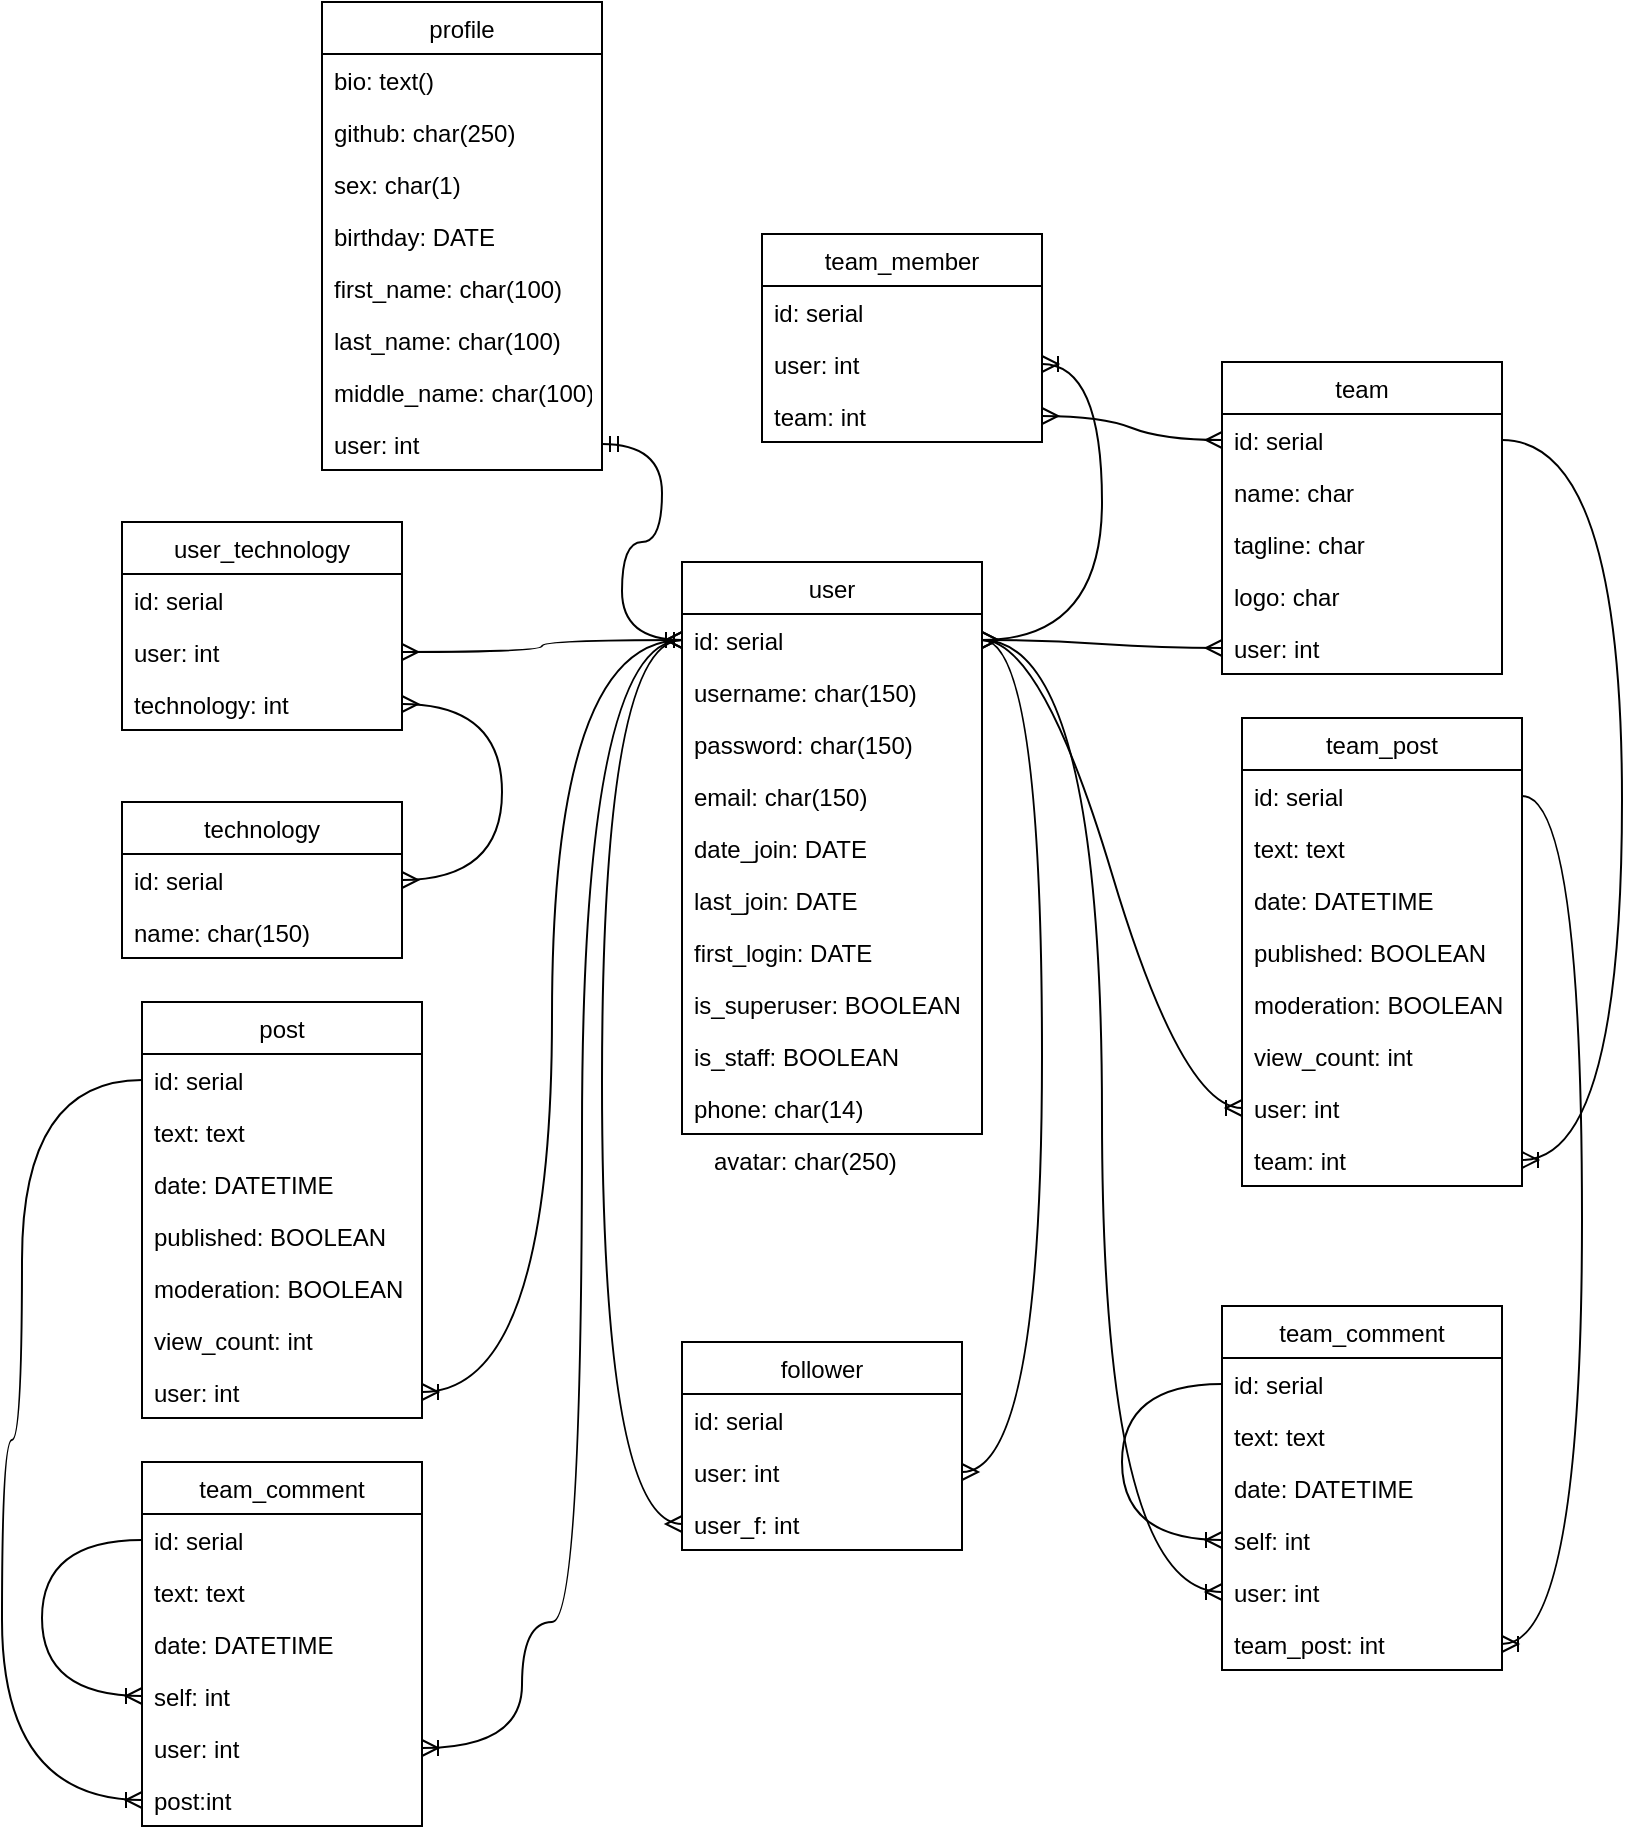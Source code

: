 <mxfile version="20.5.1" type="github">
  <diagram name="Page-1" id="c4acf3e9-155e-7222-9cf6-157b1a14988f">
    <mxGraphModel dx="1422" dy="1886" grid="1" gridSize="10" guides="1" tooltips="1" connect="1" arrows="1" fold="1" page="1" pageScale="1" pageWidth="850" pageHeight="1100" background="none" math="0" shadow="0">
      <root>
        <mxCell id="0" />
        <mxCell id="1" parent="0" />
        <object label="user" avatar="char(250)" id="QT2d1rO1spnCva16nApe-1">
          <mxCell style="swimlane;fontStyle=0;childLayout=stackLayout;horizontal=1;startSize=26;fillColor=none;horizontalStack=0;resizeParent=1;resizeParentMax=0;resizeLast=0;collapsible=1;marginBottom=0;" parent="1" vertex="1">
            <mxGeometry x="360" y="60" width="150" height="286" as="geometry" />
          </mxCell>
        </object>
        <mxCell id="QT2d1rO1spnCva16nApe-2" value="id: serial" style="text;strokeColor=none;fillColor=none;align=left;verticalAlign=top;spacingLeft=4;spacingRight=4;overflow=hidden;rotatable=0;points=[[0,0.5],[1,0.5]];portConstraint=eastwest;" parent="QT2d1rO1spnCva16nApe-1" vertex="1">
          <mxGeometry y="26" width="150" height="26" as="geometry" />
        </mxCell>
        <mxCell id="QT2d1rO1spnCva16nApe-3" value="username: char(150)" style="text;strokeColor=none;fillColor=none;align=left;verticalAlign=top;spacingLeft=4;spacingRight=4;overflow=hidden;rotatable=0;points=[[0,0.5],[1,0.5]];portConstraint=eastwest;" parent="QT2d1rO1spnCva16nApe-1" vertex="1">
          <mxGeometry y="52" width="150" height="26" as="geometry" />
        </mxCell>
        <mxCell id="XUlkwa4qAk9UDVguBRfK-6" value="password: char(150)" style="text;strokeColor=none;fillColor=none;align=left;verticalAlign=top;spacingLeft=4;spacingRight=4;overflow=hidden;rotatable=0;points=[[0,0.5],[1,0.5]];portConstraint=eastwest;" parent="QT2d1rO1spnCva16nApe-1" vertex="1">
          <mxGeometry y="78" width="150" height="26" as="geometry" />
        </mxCell>
        <mxCell id="XUlkwa4qAk9UDVguBRfK-8" value="email: char(150)" style="text;strokeColor=none;fillColor=none;align=left;verticalAlign=top;spacingLeft=4;spacingRight=4;overflow=hidden;rotatable=0;points=[[0,0.5],[1,0.5]];portConstraint=eastwest;" parent="QT2d1rO1spnCva16nApe-1" vertex="1">
          <mxGeometry y="104" width="150" height="26" as="geometry" />
        </mxCell>
        <mxCell id="XUlkwa4qAk9UDVguBRfK-7" value="date_join: DATE" style="text;strokeColor=none;fillColor=none;align=left;verticalAlign=top;spacingLeft=4;spacingRight=4;overflow=hidden;rotatable=0;points=[[0,0.5],[1,0.5]];portConstraint=eastwest;" parent="QT2d1rO1spnCva16nApe-1" vertex="1">
          <mxGeometry y="130" width="150" height="26" as="geometry" />
        </mxCell>
        <mxCell id="XUlkwa4qAk9UDVguBRfK-5" value="last_join: DATE" style="text;strokeColor=none;fillColor=none;align=left;verticalAlign=top;spacingLeft=4;spacingRight=4;overflow=hidden;rotatable=0;points=[[0,0.5],[1,0.5]];portConstraint=eastwest;" parent="QT2d1rO1spnCva16nApe-1" vertex="1">
          <mxGeometry y="156" width="150" height="26" as="geometry" />
        </mxCell>
        <mxCell id="XUlkwa4qAk9UDVguBRfK-4" value="first_login: DATE" style="text;strokeColor=none;fillColor=none;align=left;verticalAlign=top;spacingLeft=4;spacingRight=4;overflow=hidden;rotatable=0;points=[[0,0.5],[1,0.5]];portConstraint=eastwest;" parent="QT2d1rO1spnCva16nApe-1" vertex="1">
          <mxGeometry y="182" width="150" height="26" as="geometry" />
        </mxCell>
        <mxCell id="XUlkwa4qAk9UDVguBRfK-13" value="is_superuser: BOOLEAN" style="text;strokeColor=none;fillColor=none;align=left;verticalAlign=top;spacingLeft=4;spacingRight=4;overflow=hidden;rotatable=0;points=[[0,0.5],[1,0.5]];portConstraint=eastwest;" parent="QT2d1rO1spnCva16nApe-1" vertex="1">
          <mxGeometry y="208" width="150" height="26" as="geometry" />
        </mxCell>
        <mxCell id="XUlkwa4qAk9UDVguBRfK-12" value="is_staff: BOOLEAN" style="text;strokeColor=none;fillColor=none;align=left;verticalAlign=top;spacingLeft=4;spacingRight=4;overflow=hidden;rotatable=0;points=[[0,0.5],[1,0.5]];portConstraint=eastwest;" parent="QT2d1rO1spnCva16nApe-1" vertex="1">
          <mxGeometry y="234" width="150" height="26" as="geometry" />
        </mxCell>
        <mxCell id="XUlkwa4qAk9UDVguBRfK-11" value="phone: char(14)" style="text;strokeColor=none;fillColor=none;align=left;verticalAlign=top;spacingLeft=4;spacingRight=4;overflow=hidden;rotatable=0;points=[[0,0.5],[1,0.5]];portConstraint=eastwest;" parent="QT2d1rO1spnCva16nApe-1" vertex="1">
          <mxGeometry y="260" width="150" height="26" as="geometry" />
        </mxCell>
        <mxCell id="bsMIrbHfjoFy4DHhYpys-3" value="profile" style="swimlane;fontStyle=0;childLayout=stackLayout;horizontal=1;startSize=26;fillColor=none;horizontalStack=0;resizeParent=1;resizeParentMax=0;resizeLast=0;collapsible=1;marginBottom=0;" parent="1" vertex="1">
          <mxGeometry x="180" y="-220" width="140" height="234" as="geometry" />
        </mxCell>
        <mxCell id="bsMIrbHfjoFy4DHhYpys-4" value="bio: text()" style="text;strokeColor=none;fillColor=none;align=left;verticalAlign=top;spacingLeft=4;spacingRight=4;overflow=hidden;rotatable=0;points=[[0,0.5],[1,0.5]];portConstraint=eastwest;" parent="bsMIrbHfjoFy4DHhYpys-3" vertex="1">
          <mxGeometry y="26" width="140" height="26" as="geometry" />
        </mxCell>
        <mxCell id="bsMIrbHfjoFy4DHhYpys-5" value="github: char(250)" style="text;strokeColor=none;fillColor=none;align=left;verticalAlign=top;spacingLeft=4;spacingRight=4;overflow=hidden;rotatable=0;points=[[0,0.5],[1,0.5]];portConstraint=eastwest;" parent="bsMIrbHfjoFy4DHhYpys-3" vertex="1">
          <mxGeometry y="52" width="140" height="26" as="geometry" />
        </mxCell>
        <mxCell id="bsMIrbHfjoFy4DHhYpys-7" value="sex: char(1)" style="text;strokeColor=none;fillColor=none;align=left;verticalAlign=top;spacingLeft=4;spacingRight=4;overflow=hidden;rotatable=0;points=[[0,0.5],[1,0.5]];portConstraint=eastwest;" parent="bsMIrbHfjoFy4DHhYpys-3" vertex="1">
          <mxGeometry y="78" width="140" height="26" as="geometry" />
        </mxCell>
        <mxCell id="bsMIrbHfjoFy4DHhYpys-11" value="birthday: DATE" style="text;strokeColor=none;fillColor=none;align=left;verticalAlign=top;spacingLeft=4;spacingRight=4;overflow=hidden;rotatable=0;points=[[0,0.5],[1,0.5]];portConstraint=eastwest;" parent="bsMIrbHfjoFy4DHhYpys-3" vertex="1">
          <mxGeometry y="104" width="140" height="26" as="geometry" />
        </mxCell>
        <mxCell id="bsMIrbHfjoFy4DHhYpys-13" value="first_name: char(100)" style="text;strokeColor=none;fillColor=none;align=left;verticalAlign=top;spacingLeft=4;spacingRight=4;overflow=hidden;rotatable=0;points=[[0,0.5],[1,0.5]];portConstraint=eastwest;" parent="bsMIrbHfjoFy4DHhYpys-3" vertex="1">
          <mxGeometry y="130" width="140" height="26" as="geometry" />
        </mxCell>
        <mxCell id="bsMIrbHfjoFy4DHhYpys-12" value="last_name: char(100)" style="text;strokeColor=none;fillColor=none;align=left;verticalAlign=top;spacingLeft=4;spacingRight=4;overflow=hidden;rotatable=0;points=[[0,0.5],[1,0.5]];portConstraint=eastwest;" parent="bsMIrbHfjoFy4DHhYpys-3" vertex="1">
          <mxGeometry y="156" width="140" height="26" as="geometry" />
        </mxCell>
        <mxCell id="bsMIrbHfjoFy4DHhYpys-8" value="middle_name: char(100)" style="text;strokeColor=none;fillColor=none;align=left;verticalAlign=top;spacingLeft=4;spacingRight=4;overflow=hidden;rotatable=0;points=[[0,0.5],[1,0.5]];portConstraint=eastwest;" parent="bsMIrbHfjoFy4DHhYpys-3" vertex="1">
          <mxGeometry y="182" width="140" height="26" as="geometry" />
        </mxCell>
        <mxCell id="bsMIrbHfjoFy4DHhYpys-6" value="user: int" style="text;strokeColor=none;fillColor=none;align=left;verticalAlign=top;spacingLeft=4;spacingRight=4;overflow=hidden;rotatable=0;points=[[0,0.5],[1,0.5]];portConstraint=eastwest;" parent="bsMIrbHfjoFy4DHhYpys-3" vertex="1">
          <mxGeometry y="208" width="140" height="26" as="geometry" />
        </mxCell>
        <mxCell id="bsMIrbHfjoFy4DHhYpys-14" value="user_technology" style="swimlane;fontStyle=0;childLayout=stackLayout;horizontal=1;startSize=26;fillColor=none;horizontalStack=0;resizeParent=1;resizeParentMax=0;resizeLast=0;collapsible=1;marginBottom=0;" parent="1" vertex="1">
          <mxGeometry x="80" y="40" width="140" height="104" as="geometry" />
        </mxCell>
        <mxCell id="bsMIrbHfjoFy4DHhYpys-15" value="id: serial" style="text;strokeColor=none;fillColor=none;align=left;verticalAlign=top;spacingLeft=4;spacingRight=4;overflow=hidden;rotatable=0;points=[[0,0.5],[1,0.5]];portConstraint=eastwest;" parent="bsMIrbHfjoFy4DHhYpys-14" vertex="1">
          <mxGeometry y="26" width="140" height="26" as="geometry" />
        </mxCell>
        <mxCell id="bsMIrbHfjoFy4DHhYpys-16" value="user: int" style="text;strokeColor=none;fillColor=none;align=left;verticalAlign=top;spacingLeft=4;spacingRight=4;overflow=hidden;rotatable=0;points=[[0,0.5],[1,0.5]];portConstraint=eastwest;" parent="bsMIrbHfjoFy4DHhYpys-14" vertex="1">
          <mxGeometry y="52" width="140" height="26" as="geometry" />
        </mxCell>
        <mxCell id="bsMIrbHfjoFy4DHhYpys-17" value="technology: int" style="text;strokeColor=none;fillColor=none;align=left;verticalAlign=top;spacingLeft=4;spacingRight=4;overflow=hidden;rotatable=0;points=[[0,0.5],[1,0.5]];portConstraint=eastwest;" parent="bsMIrbHfjoFy4DHhYpys-14" vertex="1">
          <mxGeometry y="78" width="140" height="26" as="geometry" />
        </mxCell>
        <mxCell id="bsMIrbHfjoFy4DHhYpys-18" value="technology" style="swimlane;fontStyle=0;childLayout=stackLayout;horizontal=1;startSize=26;fillColor=none;horizontalStack=0;resizeParent=1;resizeParentMax=0;resizeLast=0;collapsible=1;marginBottom=0;" parent="1" vertex="1">
          <mxGeometry x="80" y="180" width="140" height="78" as="geometry" />
        </mxCell>
        <mxCell id="bsMIrbHfjoFy4DHhYpys-19" value="id: serial" style="text;strokeColor=none;fillColor=none;align=left;verticalAlign=top;spacingLeft=4;spacingRight=4;overflow=hidden;rotatable=0;points=[[0,0.5],[1,0.5]];portConstraint=eastwest;" parent="bsMIrbHfjoFy4DHhYpys-18" vertex="1">
          <mxGeometry y="26" width="140" height="26" as="geometry" />
        </mxCell>
        <mxCell id="bsMIrbHfjoFy4DHhYpys-20" value="name: char(150)" style="text;strokeColor=none;fillColor=none;align=left;verticalAlign=top;spacingLeft=4;spacingRight=4;overflow=hidden;rotatable=0;points=[[0,0.5],[1,0.5]];portConstraint=eastwest;" parent="bsMIrbHfjoFy4DHhYpys-18" vertex="1">
          <mxGeometry y="52" width="140" height="26" as="geometry" />
        </mxCell>
        <mxCell id="bsMIrbHfjoFy4DHhYpys-24" value="" style="edgeStyle=orthogonalEdgeStyle;fontSize=12;html=1;endArrow=ERmany;startArrow=ERmany;rounded=0;exitX=1;exitY=0.5;exitDx=0;exitDy=0;curved=1;" parent="1" source="bsMIrbHfjoFy4DHhYpys-19" target="bsMIrbHfjoFy4DHhYpys-17" edge="1">
          <mxGeometry width="100" height="100" relative="1" as="geometry">
            <mxPoint x="190" y="262" as="sourcePoint" />
            <mxPoint x="290" y="162" as="targetPoint" />
            <Array as="points">
              <mxPoint x="270" y="219" />
              <mxPoint x="270" y="131" />
            </Array>
          </mxGeometry>
        </mxCell>
        <mxCell id="bsMIrbHfjoFy4DHhYpys-29" value="" style="edgeStyle=orthogonalEdgeStyle;fontSize=12;html=1;endArrow=ERmany;startArrow=ERmany;rounded=0;curved=1;" parent="1" source="bsMIrbHfjoFy4DHhYpys-16" target="QT2d1rO1spnCva16nApe-2" edge="1">
          <mxGeometry width="100" height="100" relative="1" as="geometry">
            <mxPoint x="380" y="190" as="sourcePoint" />
            <mxPoint x="480" y="90" as="targetPoint" />
          </mxGeometry>
        </mxCell>
        <mxCell id="oiJIwe3zdlfVZAw_WxB4-13" value="follower" style="swimlane;fontStyle=0;childLayout=stackLayout;horizontal=1;startSize=26;fillColor=none;horizontalStack=0;resizeParent=1;resizeParentMax=0;resizeLast=0;collapsible=1;marginBottom=0;" vertex="1" parent="1">
          <mxGeometry x="360" y="450" width="140" height="104" as="geometry" />
        </mxCell>
        <mxCell id="oiJIwe3zdlfVZAw_WxB4-14" value="id: serial" style="text;strokeColor=none;fillColor=none;align=left;verticalAlign=top;spacingLeft=4;spacingRight=4;overflow=hidden;rotatable=0;points=[[0,0.5],[1,0.5]];portConstraint=eastwest;" vertex="1" parent="oiJIwe3zdlfVZAw_WxB4-13">
          <mxGeometry y="26" width="140" height="26" as="geometry" />
        </mxCell>
        <mxCell id="oiJIwe3zdlfVZAw_WxB4-15" value="user: int" style="text;strokeColor=none;fillColor=none;align=left;verticalAlign=top;spacingLeft=4;spacingRight=4;overflow=hidden;rotatable=0;points=[[0,0.5],[1,0.5]];portConstraint=eastwest;" vertex="1" parent="oiJIwe3zdlfVZAw_WxB4-13">
          <mxGeometry y="52" width="140" height="26" as="geometry" />
        </mxCell>
        <mxCell id="oiJIwe3zdlfVZAw_WxB4-16" value="user_f: int" style="text;strokeColor=none;fillColor=none;align=left;verticalAlign=top;spacingLeft=4;spacingRight=4;overflow=hidden;rotatable=0;points=[[0,0.5],[1,0.5]];portConstraint=eastwest;" vertex="1" parent="oiJIwe3zdlfVZAw_WxB4-13">
          <mxGeometry y="78" width="140" height="26" as="geometry" />
        </mxCell>
        <mxCell id="oiJIwe3zdlfVZAw_WxB4-17" value="team_member" style="swimlane;fontStyle=0;childLayout=stackLayout;horizontal=1;startSize=26;fillColor=none;horizontalStack=0;resizeParent=1;resizeParentMax=0;resizeLast=0;collapsible=1;marginBottom=0;" vertex="1" parent="1">
          <mxGeometry x="400" y="-104" width="140" height="104" as="geometry" />
        </mxCell>
        <mxCell id="oiJIwe3zdlfVZAw_WxB4-18" value="id: serial" style="text;strokeColor=none;fillColor=none;align=left;verticalAlign=top;spacingLeft=4;spacingRight=4;overflow=hidden;rotatable=0;points=[[0,0.5],[1,0.5]];portConstraint=eastwest;" vertex="1" parent="oiJIwe3zdlfVZAw_WxB4-17">
          <mxGeometry y="26" width="140" height="26" as="geometry" />
        </mxCell>
        <mxCell id="oiJIwe3zdlfVZAw_WxB4-19" value="user: int" style="text;strokeColor=none;fillColor=none;align=left;verticalAlign=top;spacingLeft=4;spacingRight=4;overflow=hidden;rotatable=0;points=[[0,0.5],[1,0.5]];portConstraint=eastwest;" vertex="1" parent="oiJIwe3zdlfVZAw_WxB4-17">
          <mxGeometry y="52" width="140" height="26" as="geometry" />
        </mxCell>
        <mxCell id="oiJIwe3zdlfVZAw_WxB4-20" value="team: int" style="text;strokeColor=none;fillColor=none;align=left;verticalAlign=top;spacingLeft=4;spacingRight=4;overflow=hidden;rotatable=0;points=[[0,0.5],[1,0.5]];portConstraint=eastwest;" vertex="1" parent="oiJIwe3zdlfVZAw_WxB4-17">
          <mxGeometry y="78" width="140" height="26" as="geometry" />
        </mxCell>
        <mxCell id="oiJIwe3zdlfVZAw_WxB4-21" value="team" style="swimlane;fontStyle=0;childLayout=stackLayout;horizontal=1;startSize=26;fillColor=none;horizontalStack=0;resizeParent=1;resizeParentMax=0;resizeLast=0;collapsible=1;marginBottom=0;" vertex="1" parent="1">
          <mxGeometry x="630" y="-40" width="140" height="156" as="geometry" />
        </mxCell>
        <mxCell id="oiJIwe3zdlfVZAw_WxB4-22" value="id: serial" style="text;strokeColor=none;fillColor=none;align=left;verticalAlign=top;spacingLeft=4;spacingRight=4;overflow=hidden;rotatable=0;points=[[0,0.5],[1,0.5]];portConstraint=eastwest;" vertex="1" parent="oiJIwe3zdlfVZAw_WxB4-21">
          <mxGeometry y="26" width="140" height="26" as="geometry" />
        </mxCell>
        <mxCell id="oiJIwe3zdlfVZAw_WxB4-72" value="name: char" style="text;strokeColor=none;fillColor=none;align=left;verticalAlign=top;spacingLeft=4;spacingRight=4;overflow=hidden;rotatable=0;points=[[0,0.5],[1,0.5]];portConstraint=eastwest;" vertex="1" parent="oiJIwe3zdlfVZAw_WxB4-21">
          <mxGeometry y="52" width="140" height="26" as="geometry" />
        </mxCell>
        <mxCell id="oiJIwe3zdlfVZAw_WxB4-23" value="tagline: char" style="text;strokeColor=none;fillColor=none;align=left;verticalAlign=top;spacingLeft=4;spacingRight=4;overflow=hidden;rotatable=0;points=[[0,0.5],[1,0.5]];portConstraint=eastwest;" vertex="1" parent="oiJIwe3zdlfVZAw_WxB4-21">
          <mxGeometry y="78" width="140" height="26" as="geometry" />
        </mxCell>
        <mxCell id="oiJIwe3zdlfVZAw_WxB4-24" value="logo: char" style="text;strokeColor=none;fillColor=none;align=left;verticalAlign=top;spacingLeft=4;spacingRight=4;overflow=hidden;rotatable=0;points=[[0,0.5],[1,0.5]];portConstraint=eastwest;" vertex="1" parent="oiJIwe3zdlfVZAw_WxB4-21">
          <mxGeometry y="104" width="140" height="26" as="geometry" />
        </mxCell>
        <mxCell id="oiJIwe3zdlfVZAw_WxB4-29" value="user: int" style="text;strokeColor=none;fillColor=none;align=left;verticalAlign=top;spacingLeft=4;spacingRight=4;overflow=hidden;rotatable=0;points=[[0,0.5],[1,0.5]];portConstraint=eastwest;" vertex="1" parent="oiJIwe3zdlfVZAw_WxB4-21">
          <mxGeometry y="130" width="140" height="26" as="geometry" />
        </mxCell>
        <mxCell id="oiJIwe3zdlfVZAw_WxB4-35" value="team_post" style="swimlane;fontStyle=0;childLayout=stackLayout;horizontal=1;startSize=26;fillColor=none;horizontalStack=0;resizeParent=1;resizeParentMax=0;resizeLast=0;collapsible=1;marginBottom=0;" vertex="1" parent="1">
          <mxGeometry x="640" y="138" width="140" height="234" as="geometry" />
        </mxCell>
        <mxCell id="oiJIwe3zdlfVZAw_WxB4-36" value="id: serial" style="text;strokeColor=none;fillColor=none;align=left;verticalAlign=top;spacingLeft=4;spacingRight=4;overflow=hidden;rotatable=0;points=[[0,0.5],[1,0.5]];portConstraint=eastwest;" vertex="1" parent="oiJIwe3zdlfVZAw_WxB4-35">
          <mxGeometry y="26" width="140" height="26" as="geometry" />
        </mxCell>
        <mxCell id="oiJIwe3zdlfVZAw_WxB4-37" value="text: text" style="text;strokeColor=none;fillColor=none;align=left;verticalAlign=top;spacingLeft=4;spacingRight=4;overflow=hidden;rotatable=0;points=[[0,0.5],[1,0.5]];portConstraint=eastwest;" vertex="1" parent="oiJIwe3zdlfVZAw_WxB4-35">
          <mxGeometry y="52" width="140" height="26" as="geometry" />
        </mxCell>
        <mxCell id="oiJIwe3zdlfVZAw_WxB4-38" value="date: DATETIME" style="text;strokeColor=none;fillColor=none;align=left;verticalAlign=top;spacingLeft=4;spacingRight=4;overflow=hidden;rotatable=0;points=[[0,0.5],[1,0.5]];portConstraint=eastwest;" vertex="1" parent="oiJIwe3zdlfVZAw_WxB4-35">
          <mxGeometry y="78" width="140" height="26" as="geometry" />
        </mxCell>
        <mxCell id="oiJIwe3zdlfVZAw_WxB4-39" value="published: BOOLEAN" style="text;strokeColor=none;fillColor=none;align=left;verticalAlign=top;spacingLeft=4;spacingRight=4;overflow=hidden;rotatable=0;points=[[0,0.5],[1,0.5]];portConstraint=eastwest;" vertex="1" parent="oiJIwe3zdlfVZAw_WxB4-35">
          <mxGeometry y="104" width="140" height="26" as="geometry" />
        </mxCell>
        <mxCell id="oiJIwe3zdlfVZAw_WxB4-40" value="moderation: BOOLEAN" style="text;strokeColor=none;fillColor=none;align=left;verticalAlign=top;spacingLeft=4;spacingRight=4;overflow=hidden;rotatable=0;points=[[0,0.5],[1,0.5]];portConstraint=eastwest;" vertex="1" parent="oiJIwe3zdlfVZAw_WxB4-35">
          <mxGeometry y="130" width="140" height="26" as="geometry" />
        </mxCell>
        <mxCell id="oiJIwe3zdlfVZAw_WxB4-41" value="view_count: int" style="text;strokeColor=none;fillColor=none;align=left;verticalAlign=top;spacingLeft=4;spacingRight=4;overflow=hidden;rotatable=0;points=[[0,0.5],[1,0.5]];portConstraint=eastwest;" vertex="1" parent="oiJIwe3zdlfVZAw_WxB4-35">
          <mxGeometry y="156" width="140" height="26" as="geometry" />
        </mxCell>
        <mxCell id="oiJIwe3zdlfVZAw_WxB4-43" value="user: int" style="text;strokeColor=none;fillColor=none;align=left;verticalAlign=top;spacingLeft=4;spacingRight=4;overflow=hidden;rotatable=0;points=[[0,0.5],[1,0.5]];portConstraint=eastwest;" vertex="1" parent="oiJIwe3zdlfVZAw_WxB4-35">
          <mxGeometry y="182" width="140" height="26" as="geometry" />
        </mxCell>
        <mxCell id="oiJIwe3zdlfVZAw_WxB4-42" value="team: int" style="text;strokeColor=none;fillColor=none;align=left;verticalAlign=top;spacingLeft=4;spacingRight=4;overflow=hidden;rotatable=0;points=[[0,0.5],[1,0.5]];portConstraint=eastwest;" vertex="1" parent="oiJIwe3zdlfVZAw_WxB4-35">
          <mxGeometry y="208" width="140" height="26" as="geometry" />
        </mxCell>
        <mxCell id="oiJIwe3zdlfVZAw_WxB4-52" value="team_comment" style="swimlane;fontStyle=0;childLayout=stackLayout;horizontal=1;startSize=26;fillColor=none;horizontalStack=0;resizeParent=1;resizeParentMax=0;resizeLast=0;collapsible=1;marginBottom=0;" vertex="1" parent="1">
          <mxGeometry x="630" y="432" width="140" height="182" as="geometry" />
        </mxCell>
        <mxCell id="oiJIwe3zdlfVZAw_WxB4-53" value="id: serial" style="text;strokeColor=none;fillColor=none;align=left;verticalAlign=top;spacingLeft=4;spacingRight=4;overflow=hidden;rotatable=0;points=[[0,0.5],[1,0.5]];portConstraint=eastwest;" vertex="1" parent="oiJIwe3zdlfVZAw_WxB4-52">
          <mxGeometry y="26" width="140" height="26" as="geometry" />
        </mxCell>
        <mxCell id="oiJIwe3zdlfVZAw_WxB4-54" value="text: text" style="text;strokeColor=none;fillColor=none;align=left;verticalAlign=top;spacingLeft=4;spacingRight=4;overflow=hidden;rotatable=0;points=[[0,0.5],[1,0.5]];portConstraint=eastwest;" vertex="1" parent="oiJIwe3zdlfVZAw_WxB4-52">
          <mxGeometry y="52" width="140" height="26" as="geometry" />
        </mxCell>
        <mxCell id="oiJIwe3zdlfVZAw_WxB4-55" value="date: DATETIME" style="text;strokeColor=none;fillColor=none;align=left;verticalAlign=top;spacingLeft=4;spacingRight=4;overflow=hidden;rotatable=0;points=[[0,0.5],[1,0.5]];portConstraint=eastwest;" vertex="1" parent="oiJIwe3zdlfVZAw_WxB4-52">
          <mxGeometry y="78" width="140" height="26" as="geometry" />
        </mxCell>
        <mxCell id="oiJIwe3zdlfVZAw_WxB4-56" value="self: int" style="text;strokeColor=none;fillColor=none;align=left;verticalAlign=top;spacingLeft=4;spacingRight=4;overflow=hidden;rotatable=0;points=[[0,0.5],[1,0.5]];portConstraint=eastwest;" vertex="1" parent="oiJIwe3zdlfVZAw_WxB4-52">
          <mxGeometry y="104" width="140" height="26" as="geometry" />
        </mxCell>
        <mxCell id="oiJIwe3zdlfVZAw_WxB4-57" value="user: int" style="text;strokeColor=none;fillColor=none;align=left;verticalAlign=top;spacingLeft=4;spacingRight=4;overflow=hidden;rotatable=0;points=[[0,0.5],[1,0.5]];portConstraint=eastwest;" vertex="1" parent="oiJIwe3zdlfVZAw_WxB4-52">
          <mxGeometry y="130" width="140" height="26" as="geometry" />
        </mxCell>
        <mxCell id="oiJIwe3zdlfVZAw_WxB4-58" value="team_post: int" style="text;strokeColor=none;fillColor=none;align=left;verticalAlign=top;spacingLeft=4;spacingRight=4;overflow=hidden;rotatable=0;points=[[0,0.5],[1,0.5]];portConstraint=eastwest;" vertex="1" parent="oiJIwe3zdlfVZAw_WxB4-52">
          <mxGeometry y="156" width="140" height="26" as="geometry" />
        </mxCell>
        <mxCell id="oiJIwe3zdlfVZAw_WxB4-62" value="" style="edgeStyle=orthogonalEdgeStyle;fontSize=12;html=1;endArrow=ERoneToMany;rounded=0;curved=1;entryX=0;entryY=0.5;entryDx=0;entryDy=0;exitX=0;exitY=0.5;exitDx=0;exitDy=0;" edge="1" parent="oiJIwe3zdlfVZAw_WxB4-52" source="oiJIwe3zdlfVZAw_WxB4-53" target="oiJIwe3zdlfVZAw_WxB4-56">
          <mxGeometry width="100" height="100" relative="1" as="geometry">
            <mxPoint x="-130" y="68" as="sourcePoint" />
            <mxPoint x="-30" y="-32" as="targetPoint" />
            <Array as="points">
              <mxPoint x="-50" y="39" />
              <mxPoint x="-50" y="117" />
            </Array>
          </mxGeometry>
        </mxCell>
        <mxCell id="oiJIwe3zdlfVZAw_WxB4-60" value="" style="edgeStyle=entityRelationEdgeStyle;fontSize=12;html=1;endArrow=ERoneToMany;rounded=0;curved=1;entryX=1;entryY=0.5;entryDx=0;entryDy=0;" edge="1" parent="1" source="oiJIwe3zdlfVZAw_WxB4-36" target="oiJIwe3zdlfVZAw_WxB4-58">
          <mxGeometry width="100" height="100" relative="1" as="geometry">
            <mxPoint x="950" y="620" as="sourcePoint" />
            <mxPoint x="1050" y="520" as="targetPoint" />
          </mxGeometry>
        </mxCell>
        <mxCell id="oiJIwe3zdlfVZAw_WxB4-63" value="" style="edgeStyle=orthogonalEdgeStyle;fontSize=12;html=1;endArrow=ERoneToMany;rounded=0;curved=1;entryX=0;entryY=0.5;entryDx=0;entryDy=0;" edge="1" parent="1" source="QT2d1rO1spnCva16nApe-2" target="oiJIwe3zdlfVZAw_WxB4-57">
          <mxGeometry width="100" height="100" relative="1" as="geometry">
            <mxPoint x="550" y="730" as="sourcePoint" />
            <mxPoint x="650" y="630" as="targetPoint" />
          </mxGeometry>
        </mxCell>
        <mxCell id="oiJIwe3zdlfVZAw_WxB4-67" value="" style="edgeStyle=entityRelationEdgeStyle;fontSize=12;html=1;endArrow=ERoneToMany;rounded=0;curved=1;" edge="1" parent="1" source="QT2d1rO1spnCva16nApe-2" target="oiJIwe3zdlfVZAw_WxB4-19">
          <mxGeometry width="100" height="100" relative="1" as="geometry">
            <mxPoint x="425" y="30" as="sourcePoint" />
            <mxPoint x="525" y="-70" as="targetPoint" />
          </mxGeometry>
        </mxCell>
        <mxCell id="oiJIwe3zdlfVZAw_WxB4-71" value="" style="edgeStyle=entityRelationEdgeStyle;fontSize=12;html=1;endArrow=ERmany;startArrow=ERmany;rounded=0;curved=1;" edge="1" parent="1" source="QT2d1rO1spnCva16nApe-2" target="oiJIwe3zdlfVZAw_WxB4-29">
          <mxGeometry width="100" height="100" relative="1" as="geometry">
            <mxPoint x="350" y="-70" as="sourcePoint" />
            <mxPoint x="450" y="-170" as="targetPoint" />
          </mxGeometry>
        </mxCell>
        <mxCell id="oiJIwe3zdlfVZAw_WxB4-73" value="" style="edgeStyle=entityRelationEdgeStyle;fontSize=12;html=1;endArrow=ERmany;startArrow=ERmany;rounded=0;curved=1;" edge="1" parent="1" source="oiJIwe3zdlfVZAw_WxB4-22" target="oiJIwe3zdlfVZAw_WxB4-20">
          <mxGeometry width="100" height="100" relative="1" as="geometry">
            <mxPoint x="930" y="-10" as="sourcePoint" />
            <mxPoint x="1030" y="-110" as="targetPoint" />
          </mxGeometry>
        </mxCell>
        <mxCell id="oiJIwe3zdlfVZAw_WxB4-84" value="post" style="swimlane;fontStyle=0;childLayout=stackLayout;horizontal=1;startSize=26;fillColor=none;horizontalStack=0;resizeParent=1;resizeParentMax=0;resizeLast=0;collapsible=1;marginBottom=0;" vertex="1" parent="1">
          <mxGeometry x="90" y="280" width="140" height="208" as="geometry" />
        </mxCell>
        <mxCell id="oiJIwe3zdlfVZAw_WxB4-85" value="id: serial" style="text;strokeColor=none;fillColor=none;align=left;verticalAlign=top;spacingLeft=4;spacingRight=4;overflow=hidden;rotatable=0;points=[[0,0.5],[1,0.5]];portConstraint=eastwest;" vertex="1" parent="oiJIwe3zdlfVZAw_WxB4-84">
          <mxGeometry y="26" width="140" height="26" as="geometry" />
        </mxCell>
        <mxCell id="oiJIwe3zdlfVZAw_WxB4-86" value="text: text" style="text;strokeColor=none;fillColor=none;align=left;verticalAlign=top;spacingLeft=4;spacingRight=4;overflow=hidden;rotatable=0;points=[[0,0.5],[1,0.5]];portConstraint=eastwest;" vertex="1" parent="oiJIwe3zdlfVZAw_WxB4-84">
          <mxGeometry y="52" width="140" height="26" as="geometry" />
        </mxCell>
        <mxCell id="oiJIwe3zdlfVZAw_WxB4-87" value="date: DATETIME" style="text;strokeColor=none;fillColor=none;align=left;verticalAlign=top;spacingLeft=4;spacingRight=4;overflow=hidden;rotatable=0;points=[[0,0.5],[1,0.5]];portConstraint=eastwest;" vertex="1" parent="oiJIwe3zdlfVZAw_WxB4-84">
          <mxGeometry y="78" width="140" height="26" as="geometry" />
        </mxCell>
        <mxCell id="oiJIwe3zdlfVZAw_WxB4-88" value="published: BOOLEAN" style="text;strokeColor=none;fillColor=none;align=left;verticalAlign=top;spacingLeft=4;spacingRight=4;overflow=hidden;rotatable=0;points=[[0,0.5],[1,0.5]];portConstraint=eastwest;" vertex="1" parent="oiJIwe3zdlfVZAw_WxB4-84">
          <mxGeometry y="104" width="140" height="26" as="geometry" />
        </mxCell>
        <mxCell id="oiJIwe3zdlfVZAw_WxB4-89" value="moderation: BOOLEAN" style="text;strokeColor=none;fillColor=none;align=left;verticalAlign=top;spacingLeft=4;spacingRight=4;overflow=hidden;rotatable=0;points=[[0,0.5],[1,0.5]];portConstraint=eastwest;" vertex="1" parent="oiJIwe3zdlfVZAw_WxB4-84">
          <mxGeometry y="130" width="140" height="26" as="geometry" />
        </mxCell>
        <mxCell id="oiJIwe3zdlfVZAw_WxB4-90" value="view_count: int" style="text;strokeColor=none;fillColor=none;align=left;verticalAlign=top;spacingLeft=4;spacingRight=4;overflow=hidden;rotatable=0;points=[[0,0.5],[1,0.5]];portConstraint=eastwest;" vertex="1" parent="oiJIwe3zdlfVZAw_WxB4-84">
          <mxGeometry y="156" width="140" height="26" as="geometry" />
        </mxCell>
        <mxCell id="oiJIwe3zdlfVZAw_WxB4-91" value="user: int" style="text;strokeColor=none;fillColor=none;align=left;verticalAlign=top;spacingLeft=4;spacingRight=4;overflow=hidden;rotatable=0;points=[[0,0.5],[1,0.5]];portConstraint=eastwest;" vertex="1" parent="oiJIwe3zdlfVZAw_WxB4-84">
          <mxGeometry y="182" width="140" height="26" as="geometry" />
        </mxCell>
        <mxCell id="oiJIwe3zdlfVZAw_WxB4-94" value="" style="edgeStyle=entityRelationEdgeStyle;fontSize=12;html=1;endArrow=ERoneToMany;rounded=0;curved=1;entryX=0;entryY=0.5;entryDx=0;entryDy=0;" edge="1" parent="1" source="QT2d1rO1spnCva16nApe-2" target="oiJIwe3zdlfVZAw_WxB4-43">
          <mxGeometry width="100" height="100" relative="1" as="geometry">
            <mxPoint x="610" y="280" as="sourcePoint" />
            <mxPoint x="710" y="180" as="targetPoint" />
          </mxGeometry>
        </mxCell>
        <mxCell id="oiJIwe3zdlfVZAw_WxB4-105" value="team_comment" style="swimlane;fontStyle=0;childLayout=stackLayout;horizontal=1;startSize=26;fillColor=none;horizontalStack=0;resizeParent=1;resizeParentMax=0;resizeLast=0;collapsible=1;marginBottom=0;" vertex="1" parent="1">
          <mxGeometry x="90" y="510" width="140" height="182" as="geometry" />
        </mxCell>
        <mxCell id="oiJIwe3zdlfVZAw_WxB4-106" value="id: serial" style="text;strokeColor=none;fillColor=none;align=left;verticalAlign=top;spacingLeft=4;spacingRight=4;overflow=hidden;rotatable=0;points=[[0,0.5],[1,0.5]];portConstraint=eastwest;" vertex="1" parent="oiJIwe3zdlfVZAw_WxB4-105">
          <mxGeometry y="26" width="140" height="26" as="geometry" />
        </mxCell>
        <mxCell id="oiJIwe3zdlfVZAw_WxB4-107" value="text: text" style="text;strokeColor=none;fillColor=none;align=left;verticalAlign=top;spacingLeft=4;spacingRight=4;overflow=hidden;rotatable=0;points=[[0,0.5],[1,0.5]];portConstraint=eastwest;" vertex="1" parent="oiJIwe3zdlfVZAw_WxB4-105">
          <mxGeometry y="52" width="140" height="26" as="geometry" />
        </mxCell>
        <mxCell id="oiJIwe3zdlfVZAw_WxB4-108" value="date: DATETIME" style="text;strokeColor=none;fillColor=none;align=left;verticalAlign=top;spacingLeft=4;spacingRight=4;overflow=hidden;rotatable=0;points=[[0,0.5],[1,0.5]];portConstraint=eastwest;" vertex="1" parent="oiJIwe3zdlfVZAw_WxB4-105">
          <mxGeometry y="78" width="140" height="26" as="geometry" />
        </mxCell>
        <mxCell id="oiJIwe3zdlfVZAw_WxB4-109" value="self: int" style="text;strokeColor=none;fillColor=none;align=left;verticalAlign=top;spacingLeft=4;spacingRight=4;overflow=hidden;rotatable=0;points=[[0,0.5],[1,0.5]];portConstraint=eastwest;" vertex="1" parent="oiJIwe3zdlfVZAw_WxB4-105">
          <mxGeometry y="104" width="140" height="26" as="geometry" />
        </mxCell>
        <mxCell id="oiJIwe3zdlfVZAw_WxB4-110" value="user: int" style="text;strokeColor=none;fillColor=none;align=left;verticalAlign=top;spacingLeft=4;spacingRight=4;overflow=hidden;rotatable=0;points=[[0,0.5],[1,0.5]];portConstraint=eastwest;" vertex="1" parent="oiJIwe3zdlfVZAw_WxB4-105">
          <mxGeometry y="130" width="140" height="26" as="geometry" />
        </mxCell>
        <mxCell id="oiJIwe3zdlfVZAw_WxB4-111" value="post:int" style="text;strokeColor=none;fillColor=none;align=left;verticalAlign=top;spacingLeft=4;spacingRight=4;overflow=hidden;rotatable=0;points=[[0,0.5],[1,0.5]];portConstraint=eastwest;" vertex="1" parent="oiJIwe3zdlfVZAw_WxB4-105">
          <mxGeometry y="156" width="140" height="26" as="geometry" />
        </mxCell>
        <mxCell id="oiJIwe3zdlfVZAw_WxB4-112" value="" style="edgeStyle=orthogonalEdgeStyle;fontSize=12;html=1;endArrow=ERoneToMany;rounded=0;curved=1;entryX=0;entryY=0.5;entryDx=0;entryDy=0;exitX=0;exitY=0.5;exitDx=0;exitDy=0;" edge="1" parent="oiJIwe3zdlfVZAw_WxB4-105" source="oiJIwe3zdlfVZAw_WxB4-106" target="oiJIwe3zdlfVZAw_WxB4-109">
          <mxGeometry width="100" height="100" relative="1" as="geometry">
            <mxPoint x="-130" y="68" as="sourcePoint" />
            <mxPoint x="-30" y="-32" as="targetPoint" />
            <Array as="points">
              <mxPoint x="-50" y="39" />
              <mxPoint x="-50" y="117" />
            </Array>
          </mxGeometry>
        </mxCell>
        <mxCell id="oiJIwe3zdlfVZAw_WxB4-113" value="" style="edgeStyle=orthogonalEdgeStyle;fontSize=12;html=1;endArrow=ERoneToMany;rounded=0;curved=1;" edge="1" parent="1" source="QT2d1rO1spnCva16nApe-2" target="oiJIwe3zdlfVZAw_WxB4-110">
          <mxGeometry width="100" height="100" relative="1" as="geometry">
            <mxPoint x="320" y="800" as="sourcePoint" />
            <mxPoint x="420" y="700" as="targetPoint" />
            <Array as="points">
              <mxPoint x="310" y="99" />
              <mxPoint x="310" y="590" />
              <mxPoint x="280" y="590" />
              <mxPoint x="280" y="653" />
            </Array>
          </mxGeometry>
        </mxCell>
        <mxCell id="oiJIwe3zdlfVZAw_WxB4-116" value="" style="edgeStyle=entityRelationEdgeStyle;fontSize=12;html=1;endArrow=ERmany;startArrow=ERmany;rounded=0;curved=1;" edge="1" parent="1" source="QT2d1rO1spnCva16nApe-2" target="oiJIwe3zdlfVZAw_WxB4-15">
          <mxGeometry width="100" height="100" relative="1" as="geometry">
            <mxPoint x="460" y="780" as="sourcePoint" />
            <mxPoint x="560" y="680" as="targetPoint" />
          </mxGeometry>
        </mxCell>
        <mxCell id="oiJIwe3zdlfVZAw_WxB4-118" value="" style="edgeStyle=orthogonalEdgeStyle;fontSize=12;html=1;endArrow=ERoneToMany;rounded=0;curved=1;" edge="1" parent="1" source="QT2d1rO1spnCva16nApe-2" target="oiJIwe3zdlfVZAw_WxB4-91">
          <mxGeometry width="100" height="100" relative="1" as="geometry">
            <mxPoint x="150" y="620" as="sourcePoint" />
            <mxPoint x="250" y="520" as="targetPoint" />
          </mxGeometry>
        </mxCell>
        <mxCell id="oiJIwe3zdlfVZAw_WxB4-119" value="" style="edgeStyle=orthogonalEdgeStyle;fontSize=12;html=1;endArrow=ERmany;startArrow=ERmany;rounded=0;curved=1;entryX=0;entryY=0.5;entryDx=0;entryDy=0;" edge="1" parent="1" source="QT2d1rO1spnCva16nApe-2" target="oiJIwe3zdlfVZAw_WxB4-16">
          <mxGeometry width="100" height="100" relative="1" as="geometry">
            <mxPoint x="410" y="710" as="sourcePoint" />
            <mxPoint x="510" y="610" as="targetPoint" />
            <Array as="points">
              <mxPoint x="320" y="99" />
              <mxPoint x="320" y="541" />
            </Array>
          </mxGeometry>
        </mxCell>
        <mxCell id="XUlkwa4qAk9UDVguBRfK-10" value="avatar: char(250)" style="text;strokeColor=none;fillColor=none;align=left;verticalAlign=top;spacingLeft=4;spacingRight=4;overflow=hidden;rotatable=0;points=[[0,0.5],[1,0.5]];portConstraint=eastwest;" parent="1" vertex="1">
          <mxGeometry x="370" y="346" width="150" height="26" as="geometry" />
        </mxCell>
        <mxCell id="oiJIwe3zdlfVZAw_WxB4-120" value="" style="edgeStyle=orthogonalEdgeStyle;fontSize=12;html=1;endArrow=ERoneToMany;rounded=0;curved=1;" edge="1" parent="1" source="oiJIwe3zdlfVZAw_WxB4-85" target="oiJIwe3zdlfVZAw_WxB4-111">
          <mxGeometry width="100" height="100" relative="1" as="geometry">
            <mxPoint x="10" y="800" as="sourcePoint" />
            <mxPoint x="110" y="700" as="targetPoint" />
            <Array as="points">
              <mxPoint x="30" y="319" />
              <mxPoint x="30" y="499" />
              <mxPoint x="20" y="499" />
              <mxPoint x="20" y="679" />
            </Array>
          </mxGeometry>
        </mxCell>
        <mxCell id="oiJIwe3zdlfVZAw_WxB4-130" value="" style="edgeStyle=orthogonalEdgeStyle;fontSize=12;html=1;endArrow=ERoneToMany;rounded=0;curved=1;" edge="1" parent="1" source="oiJIwe3zdlfVZAw_WxB4-22" target="oiJIwe3zdlfVZAw_WxB4-42">
          <mxGeometry width="100" height="100" relative="1" as="geometry">
            <mxPoint x="590" y="490" as="sourcePoint" />
            <mxPoint x="690" y="390" as="targetPoint" />
            <Array as="points">
              <mxPoint x="830" y="-1" />
              <mxPoint x="830" y="359" />
            </Array>
          </mxGeometry>
        </mxCell>
        <mxCell id="oiJIwe3zdlfVZAw_WxB4-131" value="" style="edgeStyle=entityRelationEdgeStyle;fontSize=12;html=1;endArrow=ERmandOne;startArrow=ERmandOne;rounded=0;curved=1;" edge="1" parent="1" source="bsMIrbHfjoFy4DHhYpys-6" target="QT2d1rO1spnCva16nApe-2">
          <mxGeometry width="100" height="100" relative="1" as="geometry">
            <mxPoint x="370" y="-160" as="sourcePoint" />
            <mxPoint x="470" y="-260" as="targetPoint" />
          </mxGeometry>
        </mxCell>
      </root>
    </mxGraphModel>
  </diagram>
</mxfile>
